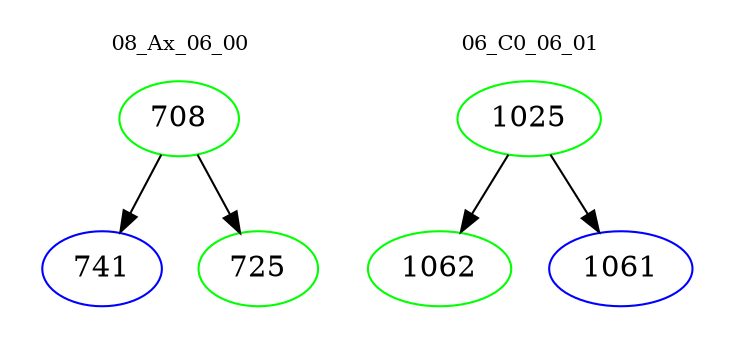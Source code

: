digraph{
subgraph cluster_0 {
color = white
label = "08_Ax_06_00";
fontsize=10;
T0_708 [label="708", color="green"]
T0_708 -> T0_741 [color="black"]
T0_741 [label="741", color="blue"]
T0_708 -> T0_725 [color="black"]
T0_725 [label="725", color="green"]
}
subgraph cluster_1 {
color = white
label = "06_C0_06_01";
fontsize=10;
T1_1025 [label="1025", color="green"]
T1_1025 -> T1_1062 [color="black"]
T1_1062 [label="1062", color="green"]
T1_1025 -> T1_1061 [color="black"]
T1_1061 [label="1061", color="blue"]
}
}
